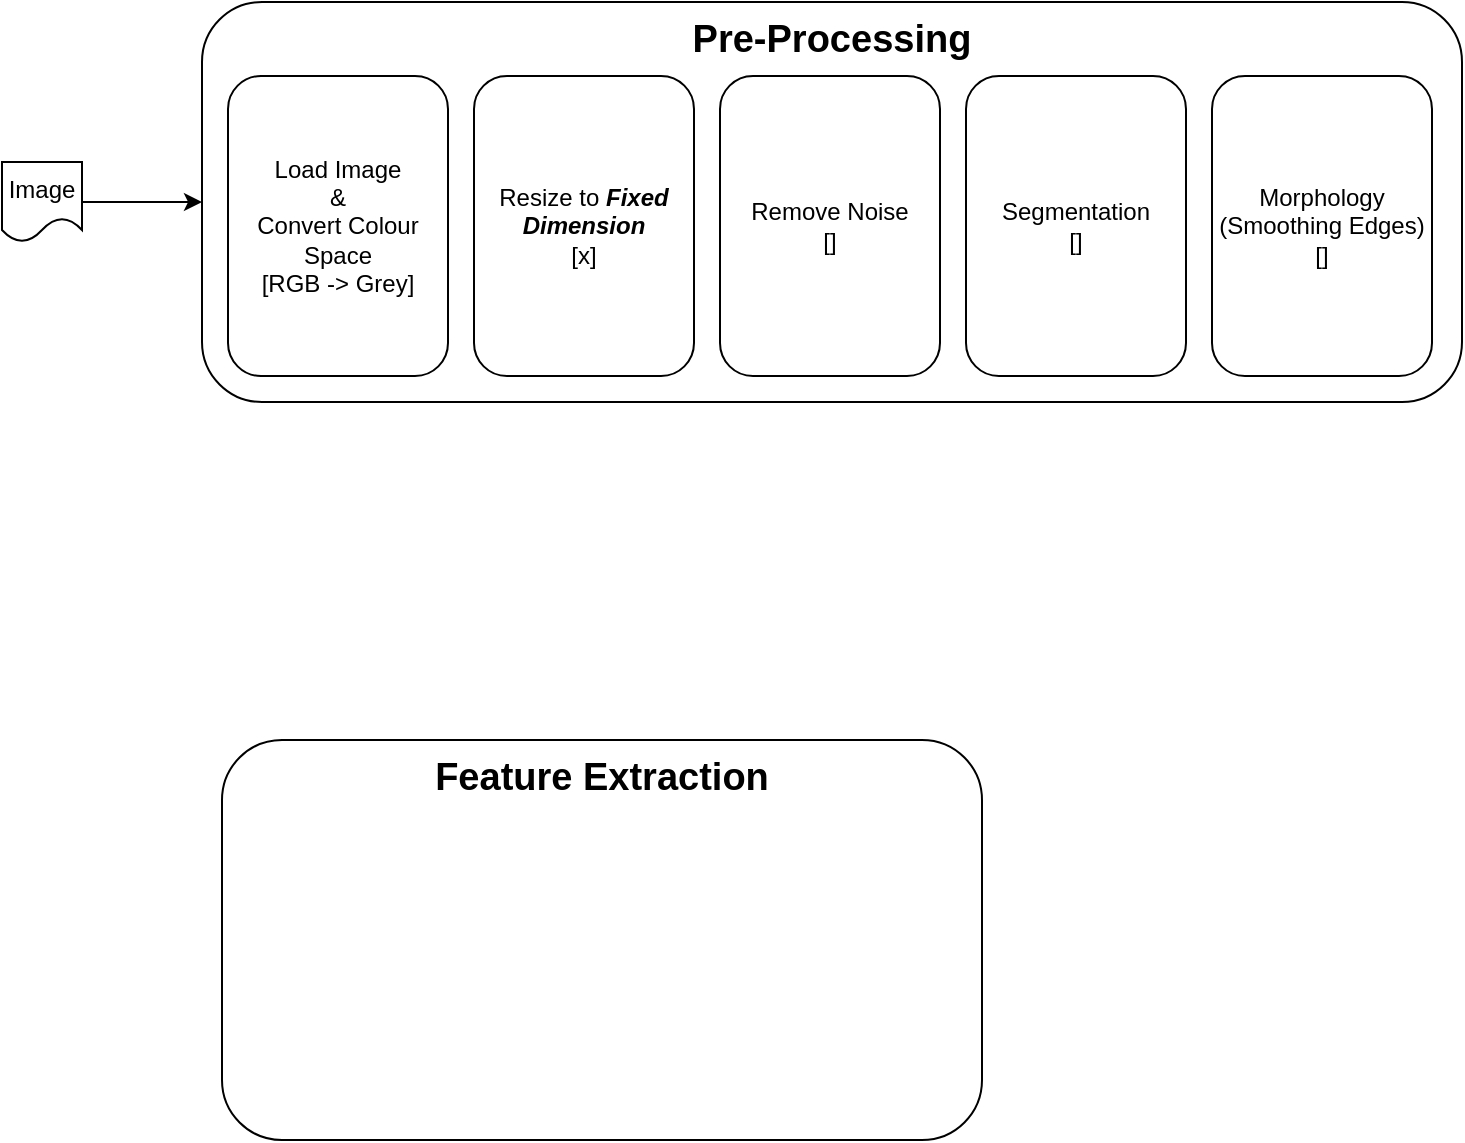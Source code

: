 <mxfile pages="1" version="11.2.8" type="github"><diagram id="U-ZDpfdpCQ56T0kyHYv3" name="Page-1"><mxGraphModel dx="854" dy="448" grid="1" gridSize="10" guides="1" tooltips="1" connect="1" arrows="1" fold="1" page="1" pageScale="1" pageWidth="1169" pageHeight="827" math="0" shadow="0"><root><mxCell id="0"/><mxCell id="1" parent="0"/><mxCell id="8iKN2tXt1lti-5MdGxRS-1" value="" style="rounded=1;whiteSpace=wrap;html=1;" vertex="1" parent="1"><mxGeometry x="140" y="40" width="630" height="200" as="geometry"/></mxCell><mxCell id="8iKN2tXt1lti-5MdGxRS-10" value="" style="edgeStyle=orthogonalEdgeStyle;rounded=0;orthogonalLoop=1;jettySize=auto;html=1;" edge="1" parent="1" source="8iKN2tXt1lti-5MdGxRS-6" target="8iKN2tXt1lti-5MdGxRS-1"><mxGeometry relative="1" as="geometry"/></mxCell><mxCell id="8iKN2tXt1lti-5MdGxRS-6" value="Image" style="shape=document;whiteSpace=wrap;html=1;boundedLbl=1;" vertex="1" parent="1"><mxGeometry x="40" y="120" width="40" height="40" as="geometry"/></mxCell><mxCell id="8iKN2tXt1lti-5MdGxRS-11" value="&lt;font style=&quot;font-size: 19px&quot;&gt;&lt;b&gt;Pre-Processing&lt;/b&gt;&lt;/font&gt;" style="text;html=1;strokeColor=none;fillColor=none;align=center;verticalAlign=middle;whiteSpace=wrap;rounded=0;" vertex="1" parent="1"><mxGeometry x="140" y="44" width="630" height="30" as="geometry"/></mxCell><mxCell id="8iKN2tXt1lti-5MdGxRS-12" value="Load Image&lt;br&gt;&amp;amp;&lt;br&gt;Convert Colour Space&lt;br&gt;[RGB -&amp;gt; Grey]" style="rounded=1;whiteSpace=wrap;html=1;" vertex="1" parent="1"><mxGeometry x="153" y="77" width="110" height="150" as="geometry"/></mxCell><mxCell id="8iKN2tXt1lti-5MdGxRS-16" value="Resize to &lt;b style=&quot;font-style: italic&quot;&gt;Fixed Dimension&lt;/b&gt;&lt;br&gt;[x]" style="rounded=1;whiteSpace=wrap;html=1;" vertex="1" parent="1"><mxGeometry x="276" y="77" width="110" height="150" as="geometry"/></mxCell><mxCell id="8iKN2tXt1lti-5MdGxRS-17" value="" style="rounded=1;whiteSpace=wrap;html=1;" vertex="1" parent="1"><mxGeometry x="150" y="409" width="380" height="200" as="geometry"/></mxCell><mxCell id="8iKN2tXt1lti-5MdGxRS-18" value="&lt;font style=&quot;font-size: 19px&quot;&gt;&lt;b&gt;Feature Extraction&lt;/b&gt;&lt;/font&gt;" style="text;html=1;strokeColor=none;fillColor=none;align=center;verticalAlign=middle;whiteSpace=wrap;rounded=0;" vertex="1" parent="1"><mxGeometry x="150" y="413" width="380" height="30" as="geometry"/></mxCell><mxCell id="8iKN2tXt1lti-5MdGxRS-19" value="Remove Noise&lt;br&gt;[]" style="rounded=1;whiteSpace=wrap;html=1;" vertex="1" parent="1"><mxGeometry x="399" y="77" width="110" height="150" as="geometry"/></mxCell><mxCell id="8iKN2tXt1lti-5MdGxRS-20" value="Segmentation&lt;br&gt;[]" style="rounded=1;whiteSpace=wrap;html=1;" vertex="1" parent="1"><mxGeometry x="522" y="77" width="110" height="150" as="geometry"/></mxCell><mxCell id="8iKN2tXt1lti-5MdGxRS-21" value="Morphology&lt;br&gt;(Smoothing Edges)&lt;br&gt;[]" style="rounded=1;whiteSpace=wrap;html=1;" vertex="1" parent="1"><mxGeometry x="645" y="77" width="110" height="150" as="geometry"/></mxCell></root></mxGraphModel></diagram></mxfile>